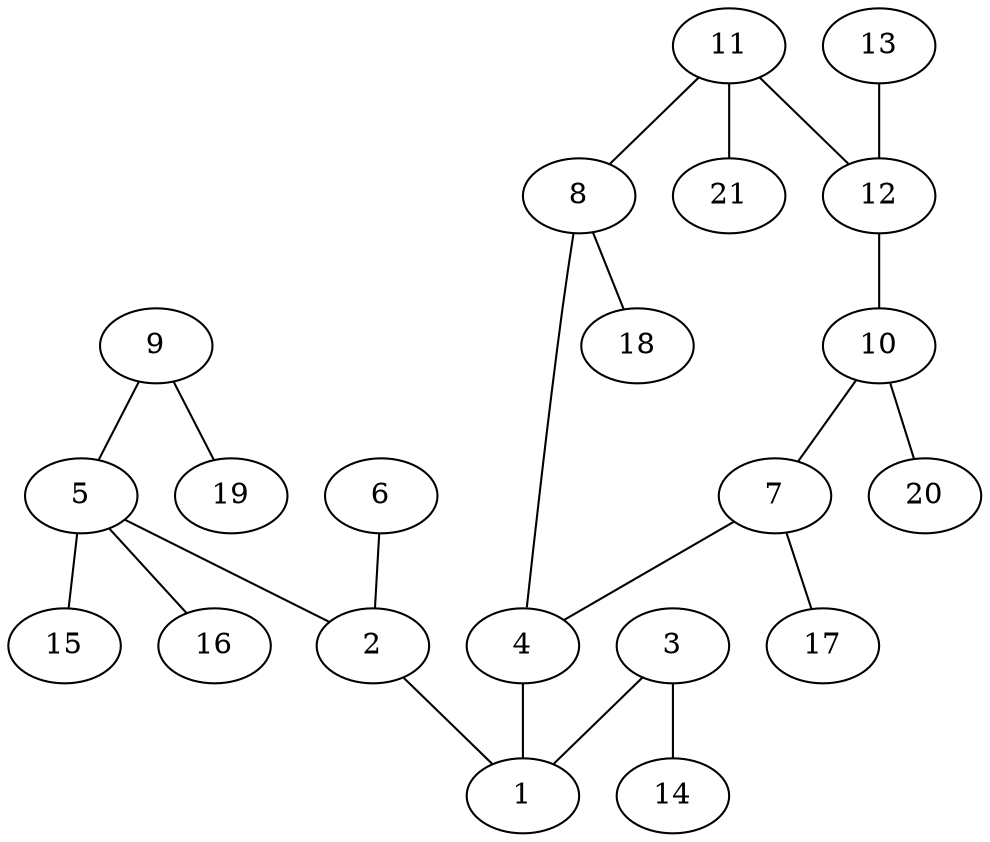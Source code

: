 graph molecule_301 {
	1	 [chem=N];
	2	 [chem=C];
	2 -- 1	 [valence=1];
	3	 [chem=O];
	3 -- 1	 [valence=1];
	14	 [chem=H];
	3 -- 14	 [valence=1];
	4	 [chem=C];
	4 -- 1	 [valence=1];
	5	 [chem=C];
	5 -- 2	 [valence=1];
	15	 [chem=H];
	5 -- 15	 [valence=1];
	16	 [chem=H];
	5 -- 16	 [valence=1];
	6	 [chem=O];
	6 -- 2	 [valence=2];
	7	 [chem=C];
	7 -- 4	 [valence=2];
	17	 [chem=H];
	7 -- 17	 [valence=1];
	8	 [chem=C];
	8 -- 4	 [valence=1];
	18	 [chem=H];
	8 -- 18	 [valence=1];
	9	 [chem=O];
	9 -- 5	 [valence=1];
	19	 [chem=H];
	9 -- 19	 [valence=1];
	10	 [chem=C];
	10 -- 7	 [valence=1];
	20	 [chem=H];
	10 -- 20	 [valence=1];
	11	 [chem=C];
	11 -- 8	 [valence=2];
	12	 [chem=C];
	11 -- 12	 [valence=1];
	21	 [chem=H];
	11 -- 21	 [valence=1];
	12 -- 10	 [valence=2];
	13	 [chem=Cl];
	13 -- 12	 [valence=1];
}
